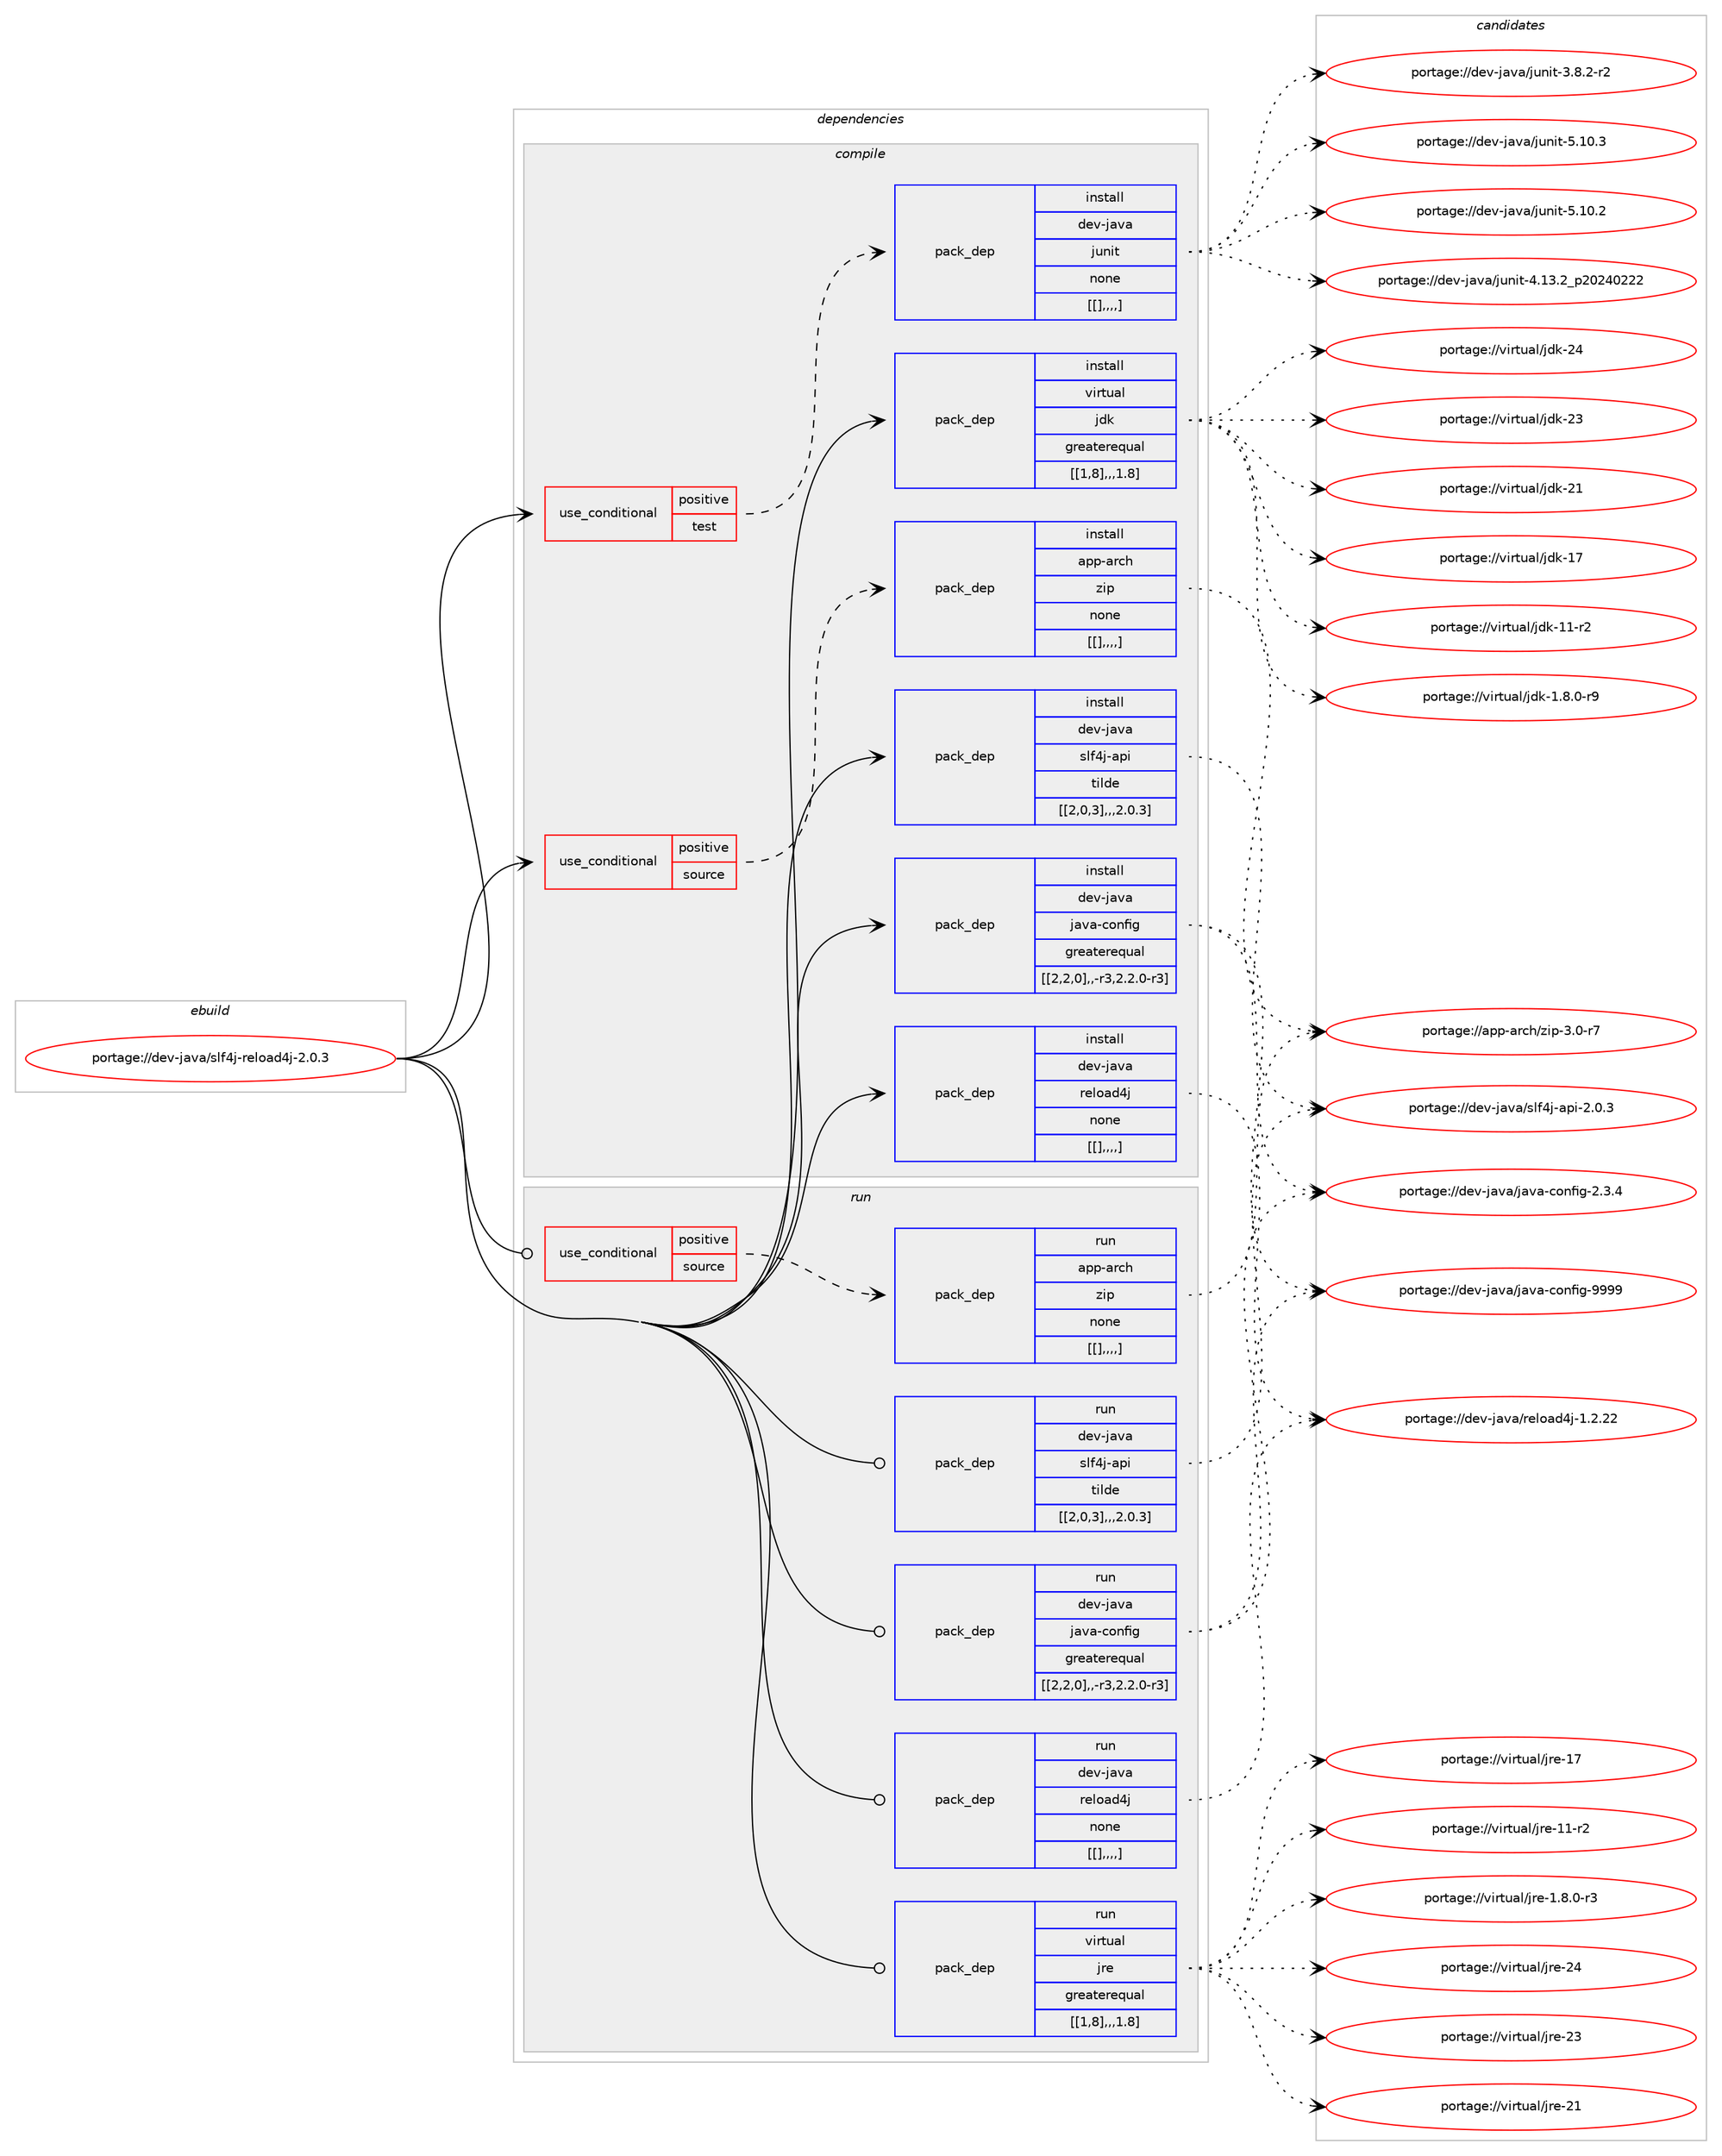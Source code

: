 digraph prolog {

# *************
# Graph options
# *************

newrank=true;
concentrate=true;
compound=true;
graph [rankdir=LR,fontname=Helvetica,fontsize=10,ranksep=1.5];#, ranksep=2.5, nodesep=0.2];
edge  [arrowhead=vee];
node  [fontname=Helvetica,fontsize=10];

# **********
# The ebuild
# **********

subgraph cluster_leftcol {
color=gray;
label=<<i>ebuild</i>>;
id [label="portage://dev-java/slf4j-reload4j-2.0.3", color=red, width=4, href="../dev-java/slf4j-reload4j-2.0.3.svg"];
}

# ****************
# The dependencies
# ****************

subgraph cluster_midcol {
color=gray;
label=<<i>dependencies</i>>;
subgraph cluster_compile {
fillcolor="#eeeeee";
style=filled;
label=<<i>compile</i>>;
subgraph cond23100 {
dependency97683 [label=<<TABLE BORDER="0" CELLBORDER="1" CELLSPACING="0" CELLPADDING="4"><TR><TD ROWSPAN="3" CELLPADDING="10">use_conditional</TD></TR><TR><TD>positive</TD></TR><TR><TD>source</TD></TR></TABLE>>, shape=none, color=red];
subgraph pack73529 {
dependency97684 [label=<<TABLE BORDER="0" CELLBORDER="1" CELLSPACING="0" CELLPADDING="4" WIDTH="220"><TR><TD ROWSPAN="6" CELLPADDING="30">pack_dep</TD></TR><TR><TD WIDTH="110">install</TD></TR><TR><TD>app-arch</TD></TR><TR><TD>zip</TD></TR><TR><TD>none</TD></TR><TR><TD>[[],,,,]</TD></TR></TABLE>>, shape=none, color=blue];
}
dependency97683:e -> dependency97684:w [weight=20,style="dashed",arrowhead="vee"];
}
id:e -> dependency97683:w [weight=20,style="solid",arrowhead="vee"];
subgraph cond23101 {
dependency97685 [label=<<TABLE BORDER="0" CELLBORDER="1" CELLSPACING="0" CELLPADDING="4"><TR><TD ROWSPAN="3" CELLPADDING="10">use_conditional</TD></TR><TR><TD>positive</TD></TR><TR><TD>test</TD></TR></TABLE>>, shape=none, color=red];
subgraph pack73530 {
dependency97686 [label=<<TABLE BORDER="0" CELLBORDER="1" CELLSPACING="0" CELLPADDING="4" WIDTH="220"><TR><TD ROWSPAN="6" CELLPADDING="30">pack_dep</TD></TR><TR><TD WIDTH="110">install</TD></TR><TR><TD>dev-java</TD></TR><TR><TD>junit</TD></TR><TR><TD>none</TD></TR><TR><TD>[[],,,,]</TD></TR></TABLE>>, shape=none, color=blue];
}
dependency97685:e -> dependency97686:w [weight=20,style="dashed",arrowhead="vee"];
}
id:e -> dependency97685:w [weight=20,style="solid",arrowhead="vee"];
subgraph pack73531 {
dependency97687 [label=<<TABLE BORDER="0" CELLBORDER="1" CELLSPACING="0" CELLPADDING="4" WIDTH="220"><TR><TD ROWSPAN="6" CELLPADDING="30">pack_dep</TD></TR><TR><TD WIDTH="110">install</TD></TR><TR><TD>dev-java</TD></TR><TR><TD>java-config</TD></TR><TR><TD>greaterequal</TD></TR><TR><TD>[[2,2,0],,-r3,2.2.0-r3]</TD></TR></TABLE>>, shape=none, color=blue];
}
id:e -> dependency97687:w [weight=20,style="solid",arrowhead="vee"];
subgraph pack73532 {
dependency97688 [label=<<TABLE BORDER="0" CELLBORDER="1" CELLSPACING="0" CELLPADDING="4" WIDTH="220"><TR><TD ROWSPAN="6" CELLPADDING="30">pack_dep</TD></TR><TR><TD WIDTH="110">install</TD></TR><TR><TD>dev-java</TD></TR><TR><TD>reload4j</TD></TR><TR><TD>none</TD></TR><TR><TD>[[],,,,]</TD></TR></TABLE>>, shape=none, color=blue];
}
id:e -> dependency97688:w [weight=20,style="solid",arrowhead="vee"];
subgraph pack73533 {
dependency97689 [label=<<TABLE BORDER="0" CELLBORDER="1" CELLSPACING="0" CELLPADDING="4" WIDTH="220"><TR><TD ROWSPAN="6" CELLPADDING="30">pack_dep</TD></TR><TR><TD WIDTH="110">install</TD></TR><TR><TD>dev-java</TD></TR><TR><TD>slf4j-api</TD></TR><TR><TD>tilde</TD></TR><TR><TD>[[2,0,3],,,2.0.3]</TD></TR></TABLE>>, shape=none, color=blue];
}
id:e -> dependency97689:w [weight=20,style="solid",arrowhead="vee"];
subgraph pack73534 {
dependency97690 [label=<<TABLE BORDER="0" CELLBORDER="1" CELLSPACING="0" CELLPADDING="4" WIDTH="220"><TR><TD ROWSPAN="6" CELLPADDING="30">pack_dep</TD></TR><TR><TD WIDTH="110">install</TD></TR><TR><TD>virtual</TD></TR><TR><TD>jdk</TD></TR><TR><TD>greaterequal</TD></TR><TR><TD>[[1,8],,,1.8]</TD></TR></TABLE>>, shape=none, color=blue];
}
id:e -> dependency97690:w [weight=20,style="solid",arrowhead="vee"];
}
subgraph cluster_compileandrun {
fillcolor="#eeeeee";
style=filled;
label=<<i>compile and run</i>>;
}
subgraph cluster_run {
fillcolor="#eeeeee";
style=filled;
label=<<i>run</i>>;
subgraph cond23102 {
dependency97691 [label=<<TABLE BORDER="0" CELLBORDER="1" CELLSPACING="0" CELLPADDING="4"><TR><TD ROWSPAN="3" CELLPADDING="10">use_conditional</TD></TR><TR><TD>positive</TD></TR><TR><TD>source</TD></TR></TABLE>>, shape=none, color=red];
subgraph pack73535 {
dependency97692 [label=<<TABLE BORDER="0" CELLBORDER="1" CELLSPACING="0" CELLPADDING="4" WIDTH="220"><TR><TD ROWSPAN="6" CELLPADDING="30">pack_dep</TD></TR><TR><TD WIDTH="110">run</TD></TR><TR><TD>app-arch</TD></TR><TR><TD>zip</TD></TR><TR><TD>none</TD></TR><TR><TD>[[],,,,]</TD></TR></TABLE>>, shape=none, color=blue];
}
dependency97691:e -> dependency97692:w [weight=20,style="dashed",arrowhead="vee"];
}
id:e -> dependency97691:w [weight=20,style="solid",arrowhead="odot"];
subgraph pack73536 {
dependency97693 [label=<<TABLE BORDER="0" CELLBORDER="1" CELLSPACING="0" CELLPADDING="4" WIDTH="220"><TR><TD ROWSPAN="6" CELLPADDING="30">pack_dep</TD></TR><TR><TD WIDTH="110">run</TD></TR><TR><TD>dev-java</TD></TR><TR><TD>java-config</TD></TR><TR><TD>greaterequal</TD></TR><TR><TD>[[2,2,0],,-r3,2.2.0-r3]</TD></TR></TABLE>>, shape=none, color=blue];
}
id:e -> dependency97693:w [weight=20,style="solid",arrowhead="odot"];
subgraph pack73537 {
dependency97694 [label=<<TABLE BORDER="0" CELLBORDER="1" CELLSPACING="0" CELLPADDING="4" WIDTH="220"><TR><TD ROWSPAN="6" CELLPADDING="30">pack_dep</TD></TR><TR><TD WIDTH="110">run</TD></TR><TR><TD>dev-java</TD></TR><TR><TD>reload4j</TD></TR><TR><TD>none</TD></TR><TR><TD>[[],,,,]</TD></TR></TABLE>>, shape=none, color=blue];
}
id:e -> dependency97694:w [weight=20,style="solid",arrowhead="odot"];
subgraph pack73538 {
dependency97695 [label=<<TABLE BORDER="0" CELLBORDER="1" CELLSPACING="0" CELLPADDING="4" WIDTH="220"><TR><TD ROWSPAN="6" CELLPADDING="30">pack_dep</TD></TR><TR><TD WIDTH="110">run</TD></TR><TR><TD>dev-java</TD></TR><TR><TD>slf4j-api</TD></TR><TR><TD>tilde</TD></TR><TR><TD>[[2,0,3],,,2.0.3]</TD></TR></TABLE>>, shape=none, color=blue];
}
id:e -> dependency97695:w [weight=20,style="solid",arrowhead="odot"];
subgraph pack73539 {
dependency97696 [label=<<TABLE BORDER="0" CELLBORDER="1" CELLSPACING="0" CELLPADDING="4" WIDTH="220"><TR><TD ROWSPAN="6" CELLPADDING="30">pack_dep</TD></TR><TR><TD WIDTH="110">run</TD></TR><TR><TD>virtual</TD></TR><TR><TD>jre</TD></TR><TR><TD>greaterequal</TD></TR><TR><TD>[[1,8],,,1.8]</TD></TR></TABLE>>, shape=none, color=blue];
}
id:e -> dependency97696:w [weight=20,style="solid",arrowhead="odot"];
}
}

# **************
# The candidates
# **************

subgraph cluster_choices {
rank=same;
color=gray;
label=<<i>candidates</i>>;

subgraph choice73529 {
color=black;
nodesep=1;
choice9711211245971149910447122105112455146484511455 [label="portage://app-arch/zip-3.0-r7", color=red, width=4,href="../app-arch/zip-3.0-r7.svg"];
dependency97684:e -> choice9711211245971149910447122105112455146484511455:w [style=dotted,weight="100"];
}
subgraph choice73530 {
color=black;
nodesep=1;
choice1001011184510697118974710611711010511645534649484651 [label="portage://dev-java/junit-5.10.3", color=red, width=4,href="../dev-java/junit-5.10.3.svg"];
choice1001011184510697118974710611711010511645534649484650 [label="portage://dev-java/junit-5.10.2", color=red, width=4,href="../dev-java/junit-5.10.2.svg"];
choice1001011184510697118974710611711010511645524649514650951125048505248505050 [label="portage://dev-java/junit-4.13.2_p20240222", color=red, width=4,href="../dev-java/junit-4.13.2_p20240222.svg"];
choice100101118451069711897471061171101051164551465646504511450 [label="portage://dev-java/junit-3.8.2-r2", color=red, width=4,href="../dev-java/junit-3.8.2-r2.svg"];
dependency97686:e -> choice1001011184510697118974710611711010511645534649484651:w [style=dotted,weight="100"];
dependency97686:e -> choice1001011184510697118974710611711010511645534649484650:w [style=dotted,weight="100"];
dependency97686:e -> choice1001011184510697118974710611711010511645524649514650951125048505248505050:w [style=dotted,weight="100"];
dependency97686:e -> choice100101118451069711897471061171101051164551465646504511450:w [style=dotted,weight="100"];
}
subgraph choice73531 {
color=black;
nodesep=1;
choice10010111845106971189747106971189745991111101021051034557575757 [label="portage://dev-java/java-config-9999", color=red, width=4,href="../dev-java/java-config-9999.svg"];
choice1001011184510697118974710697118974599111110102105103455046514652 [label="portage://dev-java/java-config-2.3.4", color=red, width=4,href="../dev-java/java-config-2.3.4.svg"];
dependency97687:e -> choice10010111845106971189747106971189745991111101021051034557575757:w [style=dotted,weight="100"];
dependency97687:e -> choice1001011184510697118974710697118974599111110102105103455046514652:w [style=dotted,weight="100"];
}
subgraph choice73532 {
color=black;
nodesep=1;
choice10010111845106971189747114101108111971005210645494650465050 [label="portage://dev-java/reload4j-1.2.22", color=red, width=4,href="../dev-java/reload4j-1.2.22.svg"];
dependency97688:e -> choice10010111845106971189747114101108111971005210645494650465050:w [style=dotted,weight="100"];
}
subgraph choice73533 {
color=black;
nodesep=1;
choice10010111845106971189747115108102521064597112105455046484651 [label="portage://dev-java/slf4j-api-2.0.3", color=red, width=4,href="../dev-java/slf4j-api-2.0.3.svg"];
dependency97689:e -> choice10010111845106971189747115108102521064597112105455046484651:w [style=dotted,weight="100"];
}
subgraph choice73534 {
color=black;
nodesep=1;
choice1181051141161179710847106100107455052 [label="portage://virtual/jdk-24", color=red, width=4,href="../virtual/jdk-24.svg"];
choice1181051141161179710847106100107455051 [label="portage://virtual/jdk-23", color=red, width=4,href="../virtual/jdk-23.svg"];
choice1181051141161179710847106100107455049 [label="portage://virtual/jdk-21", color=red, width=4,href="../virtual/jdk-21.svg"];
choice1181051141161179710847106100107454955 [label="portage://virtual/jdk-17", color=red, width=4,href="../virtual/jdk-17.svg"];
choice11810511411611797108471061001074549494511450 [label="portage://virtual/jdk-11-r2", color=red, width=4,href="../virtual/jdk-11-r2.svg"];
choice11810511411611797108471061001074549465646484511457 [label="portage://virtual/jdk-1.8.0-r9", color=red, width=4,href="../virtual/jdk-1.8.0-r9.svg"];
dependency97690:e -> choice1181051141161179710847106100107455052:w [style=dotted,weight="100"];
dependency97690:e -> choice1181051141161179710847106100107455051:w [style=dotted,weight="100"];
dependency97690:e -> choice1181051141161179710847106100107455049:w [style=dotted,weight="100"];
dependency97690:e -> choice1181051141161179710847106100107454955:w [style=dotted,weight="100"];
dependency97690:e -> choice11810511411611797108471061001074549494511450:w [style=dotted,weight="100"];
dependency97690:e -> choice11810511411611797108471061001074549465646484511457:w [style=dotted,weight="100"];
}
subgraph choice73535 {
color=black;
nodesep=1;
choice9711211245971149910447122105112455146484511455 [label="portage://app-arch/zip-3.0-r7", color=red, width=4,href="../app-arch/zip-3.0-r7.svg"];
dependency97692:e -> choice9711211245971149910447122105112455146484511455:w [style=dotted,weight="100"];
}
subgraph choice73536 {
color=black;
nodesep=1;
choice10010111845106971189747106971189745991111101021051034557575757 [label="portage://dev-java/java-config-9999", color=red, width=4,href="../dev-java/java-config-9999.svg"];
choice1001011184510697118974710697118974599111110102105103455046514652 [label="portage://dev-java/java-config-2.3.4", color=red, width=4,href="../dev-java/java-config-2.3.4.svg"];
dependency97693:e -> choice10010111845106971189747106971189745991111101021051034557575757:w [style=dotted,weight="100"];
dependency97693:e -> choice1001011184510697118974710697118974599111110102105103455046514652:w [style=dotted,weight="100"];
}
subgraph choice73537 {
color=black;
nodesep=1;
choice10010111845106971189747114101108111971005210645494650465050 [label="portage://dev-java/reload4j-1.2.22", color=red, width=4,href="../dev-java/reload4j-1.2.22.svg"];
dependency97694:e -> choice10010111845106971189747114101108111971005210645494650465050:w [style=dotted,weight="100"];
}
subgraph choice73538 {
color=black;
nodesep=1;
choice10010111845106971189747115108102521064597112105455046484651 [label="portage://dev-java/slf4j-api-2.0.3", color=red, width=4,href="../dev-java/slf4j-api-2.0.3.svg"];
dependency97695:e -> choice10010111845106971189747115108102521064597112105455046484651:w [style=dotted,weight="100"];
}
subgraph choice73539 {
color=black;
nodesep=1;
choice1181051141161179710847106114101455052 [label="portage://virtual/jre-24", color=red, width=4,href="../virtual/jre-24.svg"];
choice1181051141161179710847106114101455051 [label="portage://virtual/jre-23", color=red, width=4,href="../virtual/jre-23.svg"];
choice1181051141161179710847106114101455049 [label="portage://virtual/jre-21", color=red, width=4,href="../virtual/jre-21.svg"];
choice1181051141161179710847106114101454955 [label="portage://virtual/jre-17", color=red, width=4,href="../virtual/jre-17.svg"];
choice11810511411611797108471061141014549494511450 [label="portage://virtual/jre-11-r2", color=red, width=4,href="../virtual/jre-11-r2.svg"];
choice11810511411611797108471061141014549465646484511451 [label="portage://virtual/jre-1.8.0-r3", color=red, width=4,href="../virtual/jre-1.8.0-r3.svg"];
dependency97696:e -> choice1181051141161179710847106114101455052:w [style=dotted,weight="100"];
dependency97696:e -> choice1181051141161179710847106114101455051:w [style=dotted,weight="100"];
dependency97696:e -> choice1181051141161179710847106114101455049:w [style=dotted,weight="100"];
dependency97696:e -> choice1181051141161179710847106114101454955:w [style=dotted,weight="100"];
dependency97696:e -> choice11810511411611797108471061141014549494511450:w [style=dotted,weight="100"];
dependency97696:e -> choice11810511411611797108471061141014549465646484511451:w [style=dotted,weight="100"];
}
}

}
